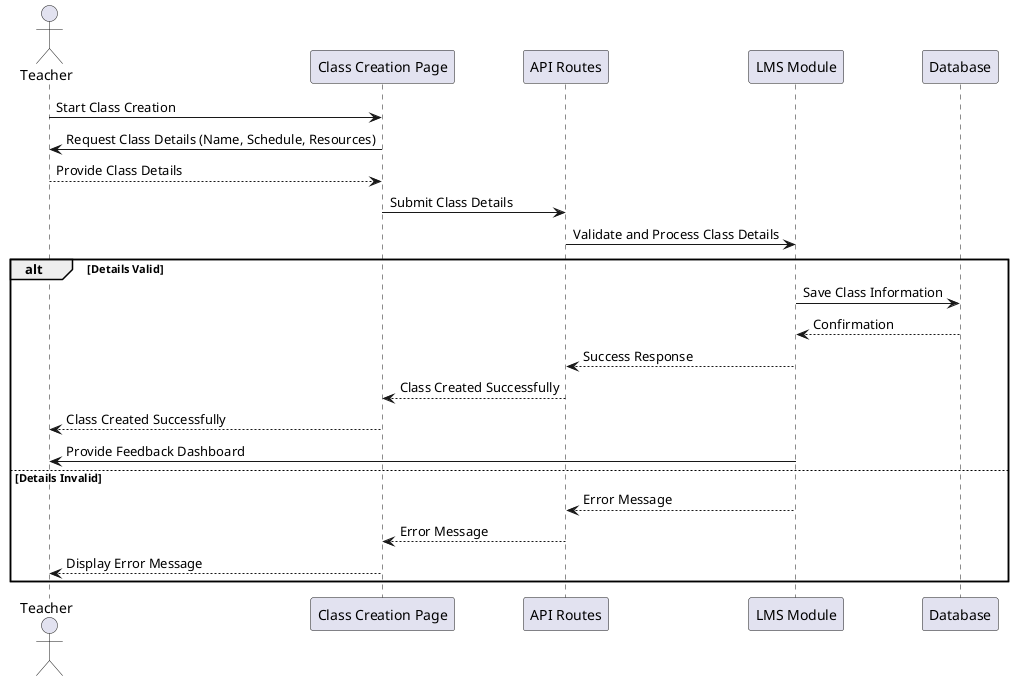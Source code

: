 @startuml class-creation-and-management-sequence-diagram

actor Teacher
participant "Class Creation Page" as ClassPage
participant "API Routes" as APIRoutes
participant "LMS Module" as LMSModule
participant "Database" as Database

Teacher -> ClassPage: Start Class Creation
ClassPage -> Teacher: Request Class Details (Name, Schedule, Resources)
Teacher --> ClassPage: Provide Class Details
ClassPage -> APIRoutes: Submit Class Details
APIRoutes -> LMSModule: Validate and Process Class Details

alt Details Valid
    LMSModule -> Database: Save Class Information
    Database --> LMSModule: Confirmation
    LMSModule --> APIRoutes: Success Response
    APIRoutes --> ClassPage: Class Created Successfully
    ClassPage --> Teacher: Class Created Successfully
    LMSModule -> Teacher: Provide Feedback Dashboard
else Details Invalid
    LMSModule --> APIRoutes: Error Message
    APIRoutes --> ClassPage: Error Message
    ClassPage --> Teacher: Display Error Message
end

@enduml